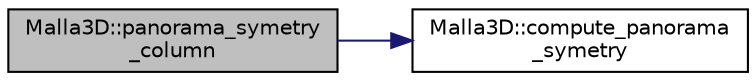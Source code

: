 digraph "Malla3D::panorama_symetry_column"
{
 // LATEX_PDF_SIZE
  edge [fontname="Helvetica",fontsize="10",labelfontname="Helvetica",labelfontsize="10"];
  node [fontname="Helvetica",fontsize="10",shape=record];
  rankdir="LR";
  Node1 [label="Malla3D::panorama_symetry\l_column",height=0.2,width=0.4,color="black", fillcolor="grey75", style="filled", fontcolor="black",tooltip="Return w column where symmetry value of PANORAMA representation is maximun."];
  Node1 -> Node2 [color="midnightblue",fontsize="10",style="solid",fontname="Helvetica"];
  Node2 [label="Malla3D::compute_panorama\l_symetry",height=0.2,width=0.4,color="black", fillcolor="white", style="filled",URL="$classMalla3D.html#ab69f443dc2a358388b6fb50e4cbcbac1",tooltip="Computes symmetry values for every comlumn w of PANORAMA representation."];
}
